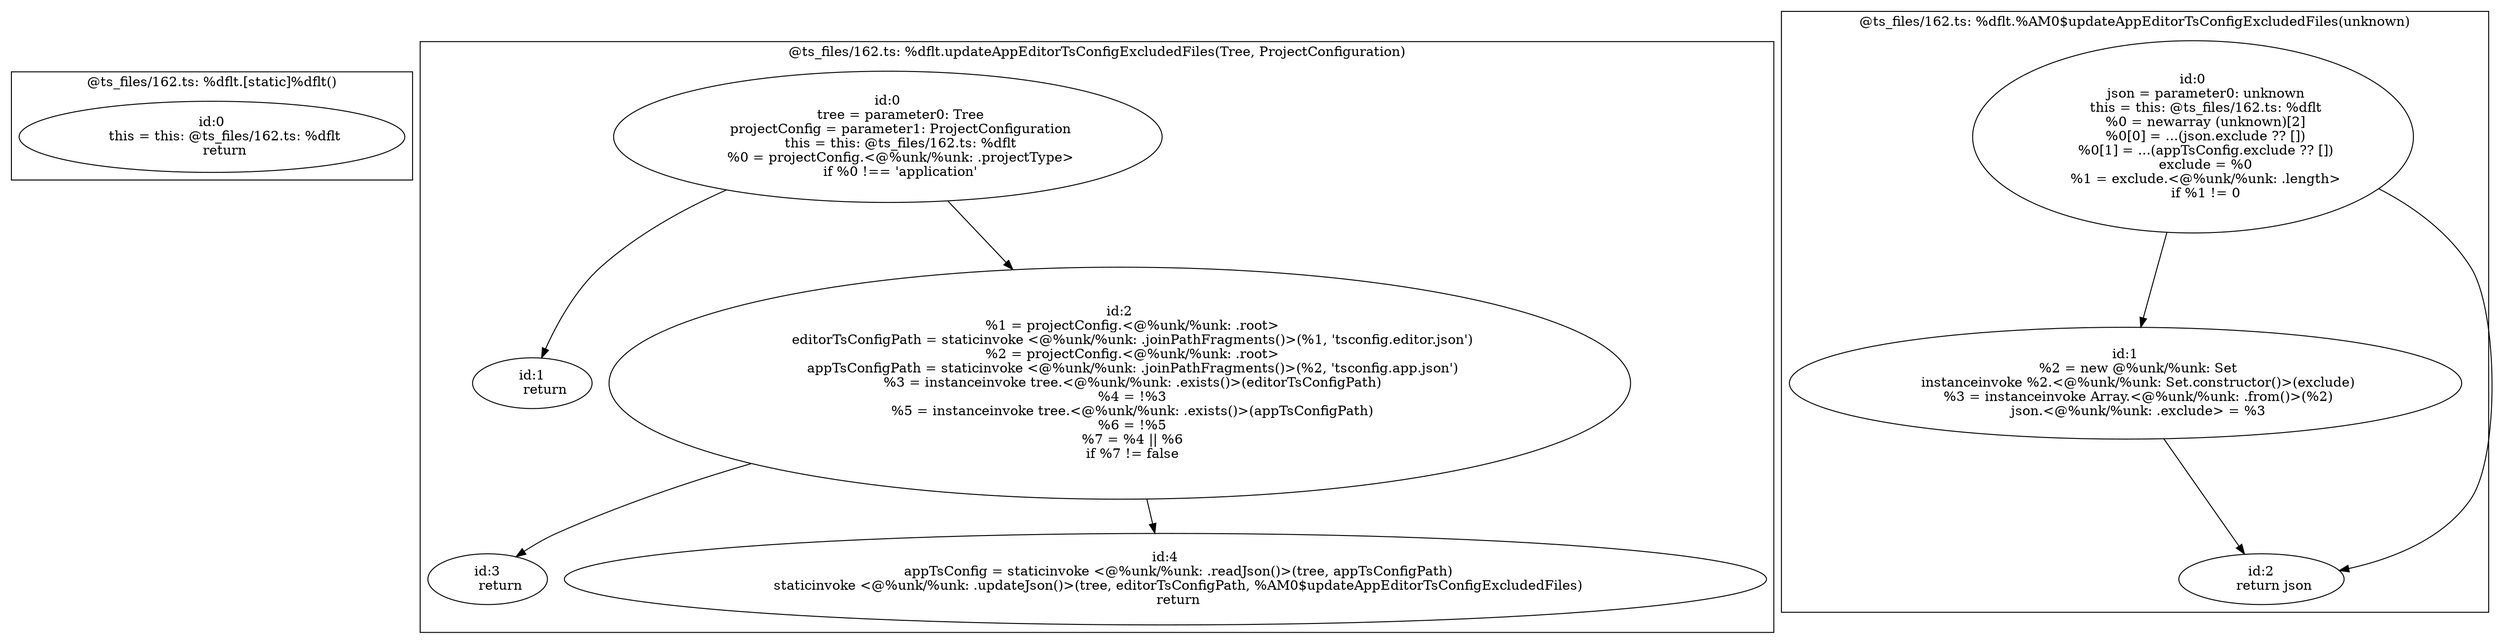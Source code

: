 digraph "162.ts" {
subgraph "cluster_@ts_files/162.ts: %dflt.[static]%dflt()" {
  label="@ts_files/162.ts: %dflt.[static]%dflt()";
  Node33730 [label="id:0
      this = this: @ts_files/162.ts: %dflt
      return"];
}
subgraph "cluster_@ts_files/162.ts: %dflt.updateAppEditorTsConfigExcludedFiles(Tree, ProjectConfiguration)" {
  label="@ts_files/162.ts: %dflt.updateAppEditorTsConfigExcludedFiles(Tree, ProjectConfiguration)";
  Node83060 [label="id:0
      tree = parameter0: Tree
      projectConfig = parameter1: ProjectConfiguration
      this = this: @ts_files/162.ts: %dflt
      %0 = projectConfig.<@%unk/%unk: .projectType>
      if %0 !== 'application'"];
  Node83061 [label="id:1
      return"];
  Node83062 [label="id:2
      %1 = projectConfig.<@%unk/%unk: .root>
      editorTsConfigPath = staticinvoke <@%unk/%unk: .joinPathFragments()>(%1, 'tsconfig.editor.json')
      %2 = projectConfig.<@%unk/%unk: .root>
      appTsConfigPath = staticinvoke <@%unk/%unk: .joinPathFragments()>(%2, 'tsconfig.app.json')
      %3 = instanceinvoke tree.<@%unk/%unk: .exists()>(editorTsConfigPath)
      %4 = !%3
      %5 = instanceinvoke tree.<@%unk/%unk: .exists()>(appTsConfigPath)
      %6 = !%5
      %7 = %4 || %6
      if %7 != false"];
  Node83063 [label="id:3
      return"];
  Node83064 [label="id:4
      appTsConfig = staticinvoke <@%unk/%unk: .readJson()>(tree, appTsConfigPath)
      staticinvoke <@%unk/%unk: .updateJson()>(tree, editorTsConfigPath, %AM0$updateAppEditorTsConfigExcludedFiles)
      return"];
  Node83060 -> Node83061;
  Node83060 -> Node83062;
  Node83062 -> Node83063;
  Node83062 -> Node83064;
}
subgraph "cluster_@ts_files/162.ts: %dflt.%AM0$updateAppEditorTsConfigExcludedFiles(unknown)" {
  label="@ts_files/162.ts: %dflt.%AM0$updateAppEditorTsConfigExcludedFiles(unknown)";
  Node67820 [label="id:0
      json = parameter0: unknown
      this = this: @ts_files/162.ts: %dflt
      %0 = newarray (unknown)[2]
      %0[0] = ...(json.exclude ?? [])
      %0[1] = ...(appTsConfig.exclude ?? [])
      exclude = %0
      %1 = exclude.<@%unk/%unk: .length>
      if %1 != 0"];
  Node67821 [label="id:1
      %2 = new @%unk/%unk: Set
      instanceinvoke %2.<@%unk/%unk: Set.constructor()>(exclude)
      %3 = instanceinvoke Array.<@%unk/%unk: .from()>(%2)
      json.<@%unk/%unk: .exclude> = %3"];
  Node67822 [label="id:2
      return json"];
  Node67820 -> Node67821;
  Node67820 -> Node67822;
  Node67821 -> Node67822;
}
}
